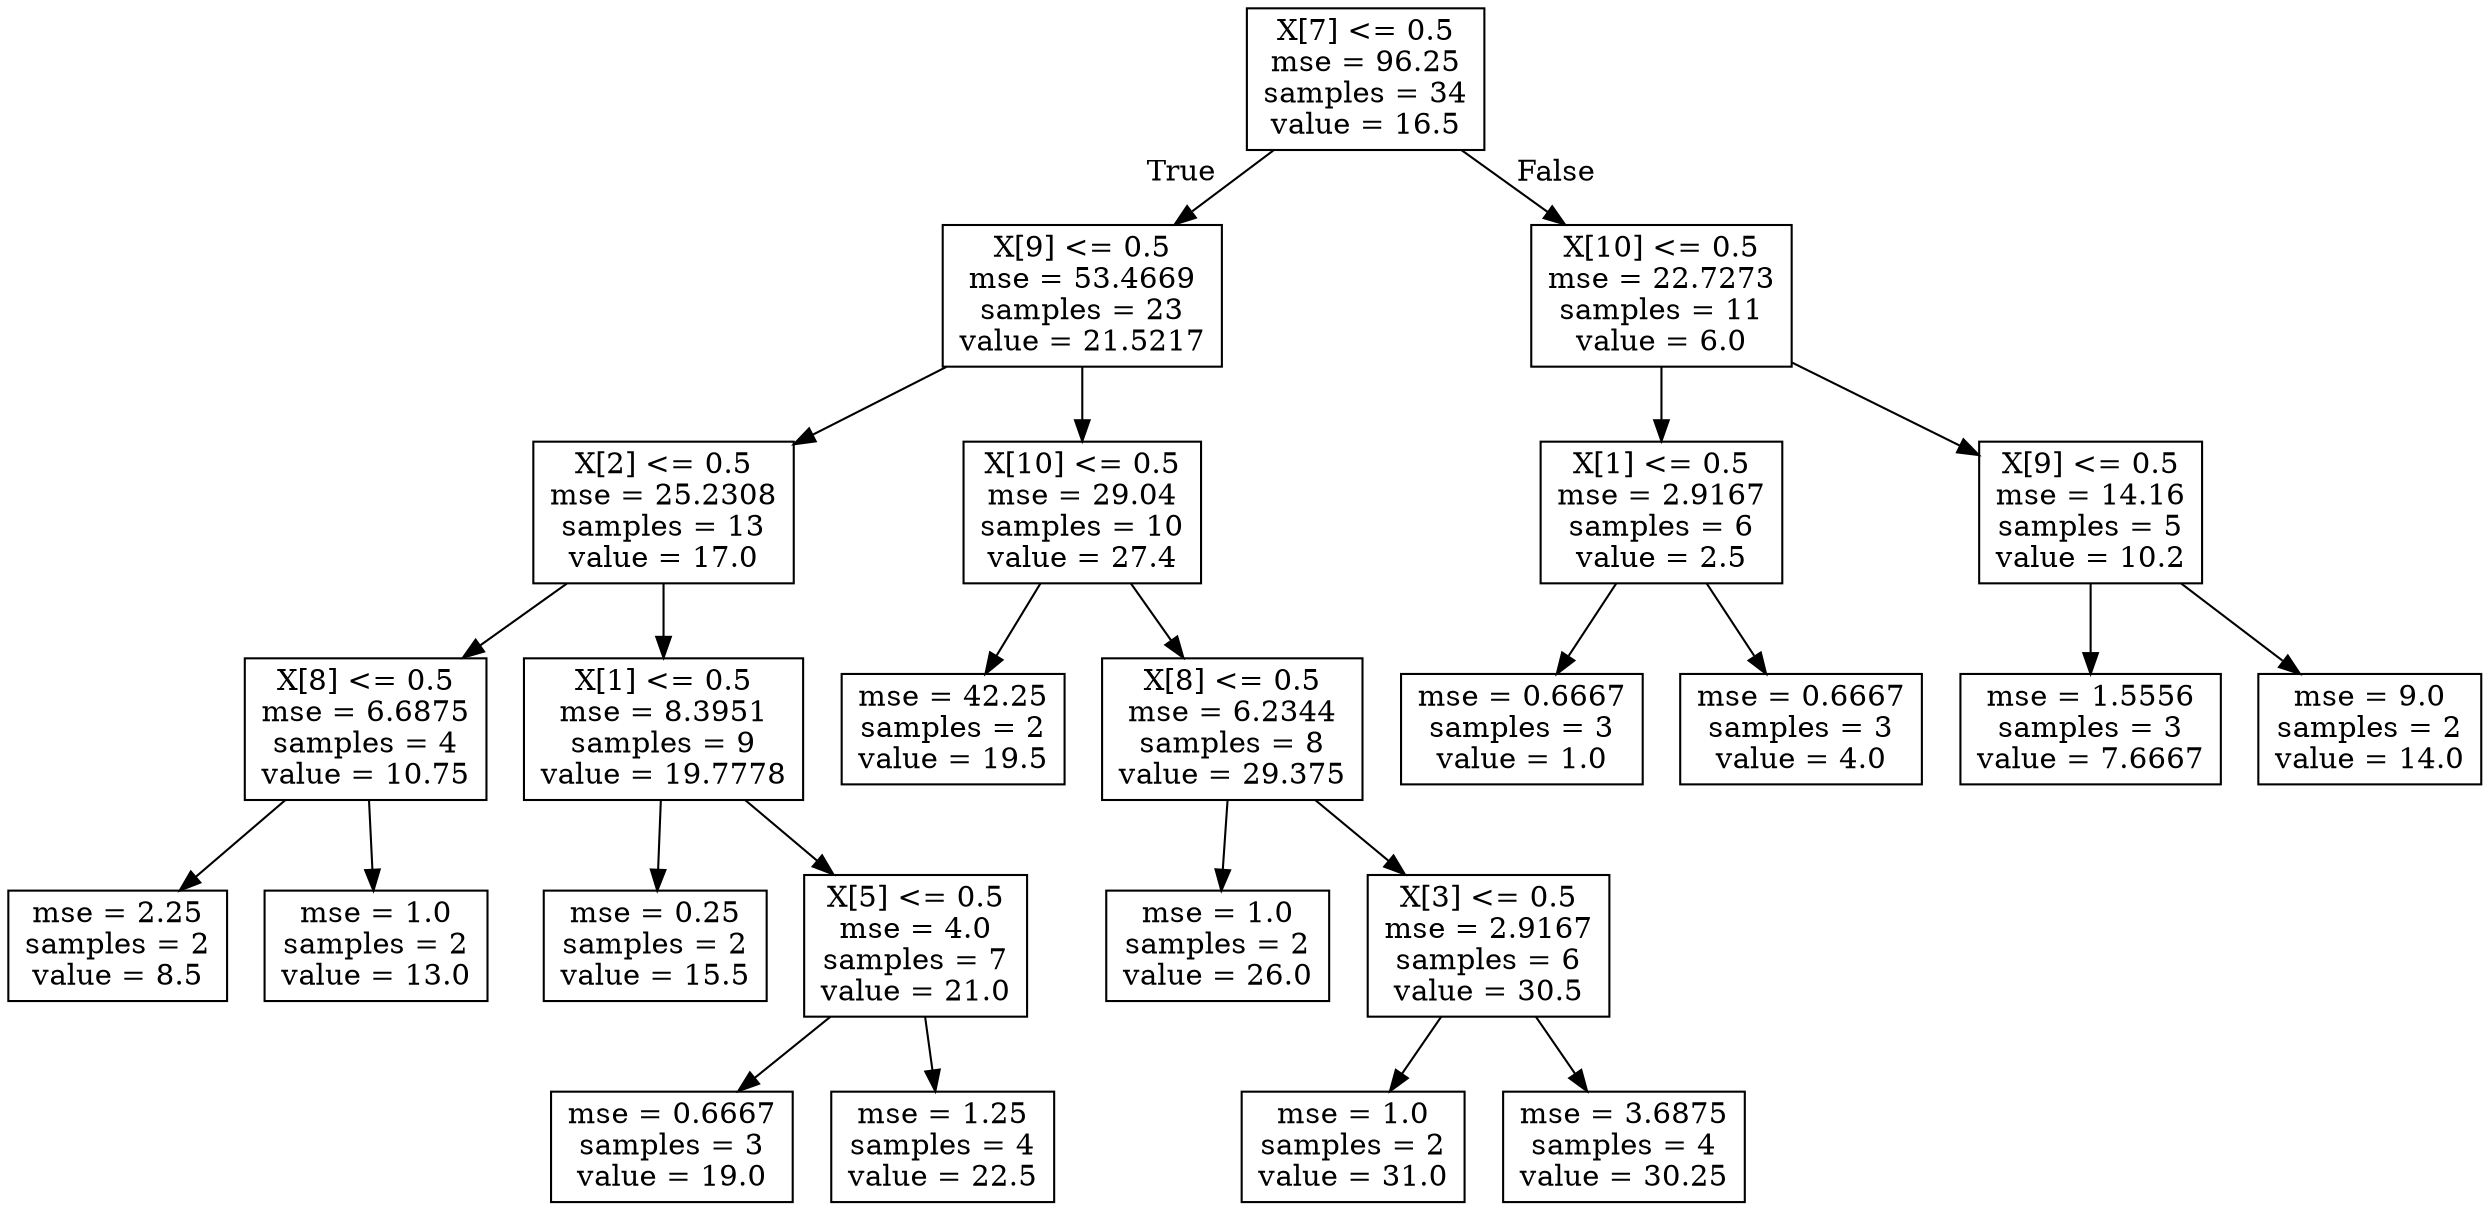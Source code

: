 digraph Tree {
node [shape=box] ;
0 [label="X[7] <= 0.5\nmse = 96.25\nsamples = 34\nvalue = 16.5"] ;
1 [label="X[9] <= 0.5\nmse = 53.4669\nsamples = 23\nvalue = 21.5217"] ;
0 -> 1 [labeldistance=2.5, labelangle=45, headlabel="True"] ;
2 [label="X[2] <= 0.5\nmse = 25.2308\nsamples = 13\nvalue = 17.0"] ;
1 -> 2 ;
3 [label="X[8] <= 0.5\nmse = 6.6875\nsamples = 4\nvalue = 10.75"] ;
2 -> 3 ;
4 [label="mse = 2.25\nsamples = 2\nvalue = 8.5"] ;
3 -> 4 ;
5 [label="mse = 1.0\nsamples = 2\nvalue = 13.0"] ;
3 -> 5 ;
6 [label="X[1] <= 0.5\nmse = 8.3951\nsamples = 9\nvalue = 19.7778"] ;
2 -> 6 ;
7 [label="mse = 0.25\nsamples = 2\nvalue = 15.5"] ;
6 -> 7 ;
8 [label="X[5] <= 0.5\nmse = 4.0\nsamples = 7\nvalue = 21.0"] ;
6 -> 8 ;
9 [label="mse = 0.6667\nsamples = 3\nvalue = 19.0"] ;
8 -> 9 ;
10 [label="mse = 1.25\nsamples = 4\nvalue = 22.5"] ;
8 -> 10 ;
11 [label="X[10] <= 0.5\nmse = 29.04\nsamples = 10\nvalue = 27.4"] ;
1 -> 11 ;
12 [label="mse = 42.25\nsamples = 2\nvalue = 19.5"] ;
11 -> 12 ;
13 [label="X[8] <= 0.5\nmse = 6.2344\nsamples = 8\nvalue = 29.375"] ;
11 -> 13 ;
14 [label="mse = 1.0\nsamples = 2\nvalue = 26.0"] ;
13 -> 14 ;
15 [label="X[3] <= 0.5\nmse = 2.9167\nsamples = 6\nvalue = 30.5"] ;
13 -> 15 ;
16 [label="mse = 1.0\nsamples = 2\nvalue = 31.0"] ;
15 -> 16 ;
17 [label="mse = 3.6875\nsamples = 4\nvalue = 30.25"] ;
15 -> 17 ;
18 [label="X[10] <= 0.5\nmse = 22.7273\nsamples = 11\nvalue = 6.0"] ;
0 -> 18 [labeldistance=2.5, labelangle=-45, headlabel="False"] ;
19 [label="X[1] <= 0.5\nmse = 2.9167\nsamples = 6\nvalue = 2.5"] ;
18 -> 19 ;
20 [label="mse = 0.6667\nsamples = 3\nvalue = 1.0"] ;
19 -> 20 ;
21 [label="mse = 0.6667\nsamples = 3\nvalue = 4.0"] ;
19 -> 21 ;
22 [label="X[9] <= 0.5\nmse = 14.16\nsamples = 5\nvalue = 10.2"] ;
18 -> 22 ;
23 [label="mse = 1.5556\nsamples = 3\nvalue = 7.6667"] ;
22 -> 23 ;
24 [label="mse = 9.0\nsamples = 2\nvalue = 14.0"] ;
22 -> 24 ;
}